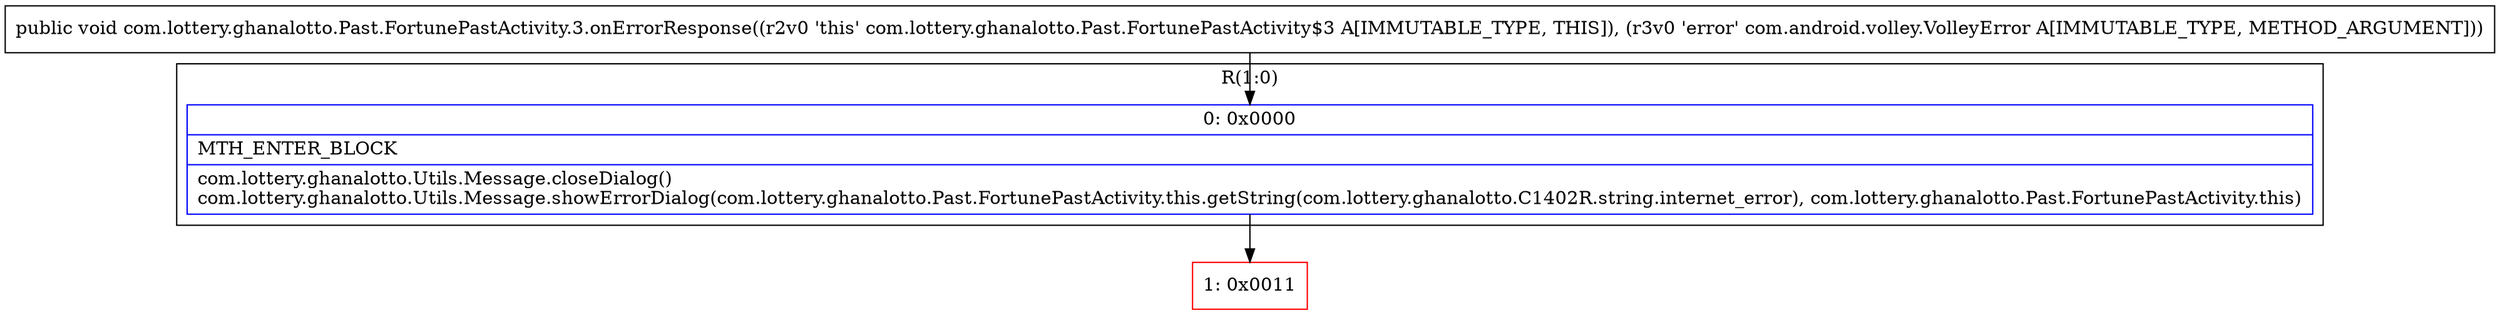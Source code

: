 digraph "CFG forcom.lottery.ghanalotto.Past.FortunePastActivity.3.onErrorResponse(Lcom\/android\/volley\/VolleyError;)V" {
subgraph cluster_Region_1359349119 {
label = "R(1:0)";
node [shape=record,color=blue];
Node_0 [shape=record,label="{0\:\ 0x0000|MTH_ENTER_BLOCK\l|com.lottery.ghanalotto.Utils.Message.closeDialog()\lcom.lottery.ghanalotto.Utils.Message.showErrorDialog(com.lottery.ghanalotto.Past.FortunePastActivity.this.getString(com.lottery.ghanalotto.C1402R.string.internet_error), com.lottery.ghanalotto.Past.FortunePastActivity.this)\l}"];
}
Node_1 [shape=record,color=red,label="{1\:\ 0x0011}"];
MethodNode[shape=record,label="{public void com.lottery.ghanalotto.Past.FortunePastActivity.3.onErrorResponse((r2v0 'this' com.lottery.ghanalotto.Past.FortunePastActivity$3 A[IMMUTABLE_TYPE, THIS]), (r3v0 'error' com.android.volley.VolleyError A[IMMUTABLE_TYPE, METHOD_ARGUMENT])) }"];
MethodNode -> Node_0;
Node_0 -> Node_1;
}


